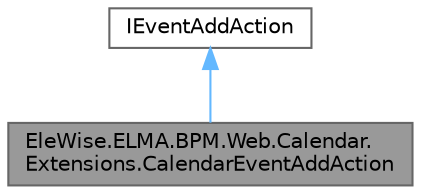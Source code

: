 digraph "EleWise.ELMA.BPM.Web.Calendar.Extensions.CalendarEventAddAction"
{
 // LATEX_PDF_SIZE
  bgcolor="transparent";
  edge [fontname=Helvetica,fontsize=10,labelfontname=Helvetica,labelfontsize=10];
  node [fontname=Helvetica,fontsize=10,shape=box,height=0.2,width=0.4];
  Node1 [id="Node000001",label="EleWise.ELMA.BPM.Web.Calendar.\lExtensions.CalendarEventAddAction",height=0.2,width=0.4,color="gray40", fillcolor="grey60", style="filled", fontcolor="black",tooltip="Action для добавления события в календаре"];
  Node2 -> Node1 [id="edge1_Node000001_Node000002",dir="back",color="steelblue1",style="solid",tooltip=" "];
  Node2 [id="Node000002",label="IEventAddAction",height=0.2,width=0.4,color="gray40", fillcolor="white", style="filled",tooltip=" "];
}
